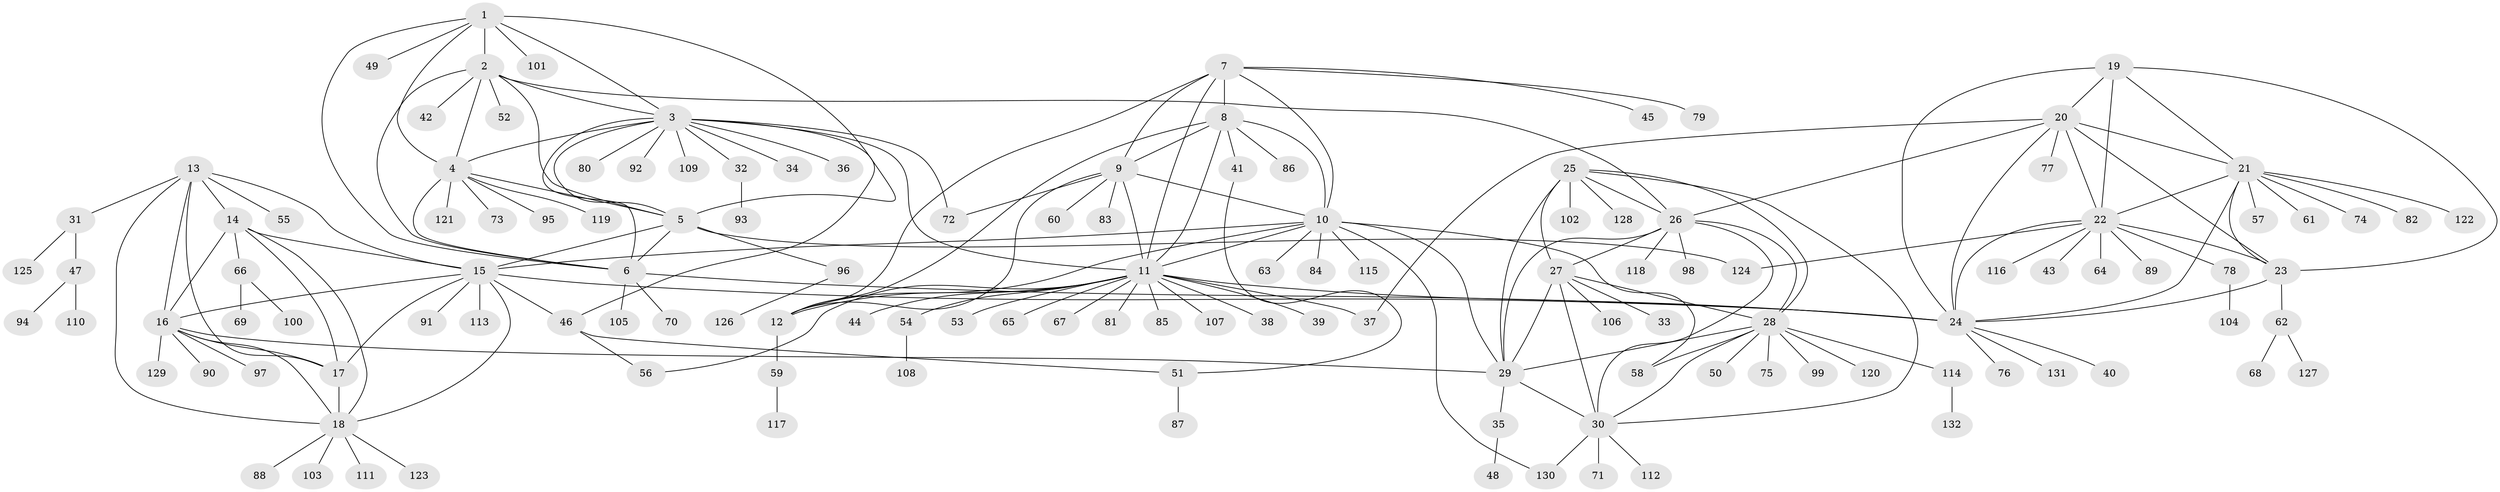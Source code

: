 // Generated by graph-tools (version 1.1) at 2025/37/03/09/25 02:37:17]
// undirected, 132 vertices, 195 edges
graph export_dot {
graph [start="1"]
  node [color=gray90,style=filled];
  1;
  2;
  3;
  4;
  5;
  6;
  7;
  8;
  9;
  10;
  11;
  12;
  13;
  14;
  15;
  16;
  17;
  18;
  19;
  20;
  21;
  22;
  23;
  24;
  25;
  26;
  27;
  28;
  29;
  30;
  31;
  32;
  33;
  34;
  35;
  36;
  37;
  38;
  39;
  40;
  41;
  42;
  43;
  44;
  45;
  46;
  47;
  48;
  49;
  50;
  51;
  52;
  53;
  54;
  55;
  56;
  57;
  58;
  59;
  60;
  61;
  62;
  63;
  64;
  65;
  66;
  67;
  68;
  69;
  70;
  71;
  72;
  73;
  74;
  75;
  76;
  77;
  78;
  79;
  80;
  81;
  82;
  83;
  84;
  85;
  86;
  87;
  88;
  89;
  90;
  91;
  92;
  93;
  94;
  95;
  96;
  97;
  98;
  99;
  100;
  101;
  102;
  103;
  104;
  105;
  106;
  107;
  108;
  109;
  110;
  111;
  112;
  113;
  114;
  115;
  116;
  117;
  118;
  119;
  120;
  121;
  122;
  123;
  124;
  125;
  126;
  127;
  128;
  129;
  130;
  131;
  132;
  1 -- 2;
  1 -- 3;
  1 -- 4;
  1 -- 5;
  1 -- 6;
  1 -- 49;
  1 -- 101;
  2 -- 3;
  2 -- 4;
  2 -- 5;
  2 -- 6;
  2 -- 26;
  2 -- 42;
  2 -- 52;
  3 -- 4;
  3 -- 5;
  3 -- 6;
  3 -- 11;
  3 -- 32;
  3 -- 34;
  3 -- 36;
  3 -- 46;
  3 -- 72;
  3 -- 80;
  3 -- 92;
  3 -- 109;
  4 -- 5;
  4 -- 6;
  4 -- 73;
  4 -- 95;
  4 -- 119;
  4 -- 121;
  5 -- 6;
  5 -- 15;
  5 -- 96;
  5 -- 124;
  6 -- 24;
  6 -- 70;
  6 -- 105;
  7 -- 8;
  7 -- 9;
  7 -- 10;
  7 -- 11;
  7 -- 12;
  7 -- 45;
  7 -- 79;
  8 -- 9;
  8 -- 10;
  8 -- 11;
  8 -- 12;
  8 -- 41;
  8 -- 86;
  9 -- 10;
  9 -- 11;
  9 -- 12;
  9 -- 60;
  9 -- 72;
  9 -- 83;
  10 -- 11;
  10 -- 12;
  10 -- 15;
  10 -- 29;
  10 -- 58;
  10 -- 63;
  10 -- 84;
  10 -- 115;
  10 -- 130;
  11 -- 12;
  11 -- 24;
  11 -- 37;
  11 -- 38;
  11 -- 39;
  11 -- 44;
  11 -- 53;
  11 -- 54;
  11 -- 56;
  11 -- 65;
  11 -- 67;
  11 -- 81;
  11 -- 85;
  11 -- 107;
  12 -- 59;
  13 -- 14;
  13 -- 15;
  13 -- 16;
  13 -- 17;
  13 -- 18;
  13 -- 31;
  13 -- 55;
  14 -- 15;
  14 -- 16;
  14 -- 17;
  14 -- 18;
  14 -- 66;
  15 -- 16;
  15 -- 17;
  15 -- 18;
  15 -- 24;
  15 -- 46;
  15 -- 91;
  15 -- 113;
  16 -- 17;
  16 -- 18;
  16 -- 29;
  16 -- 90;
  16 -- 97;
  16 -- 129;
  17 -- 18;
  18 -- 88;
  18 -- 103;
  18 -- 111;
  18 -- 123;
  19 -- 20;
  19 -- 21;
  19 -- 22;
  19 -- 23;
  19 -- 24;
  20 -- 21;
  20 -- 22;
  20 -- 23;
  20 -- 24;
  20 -- 26;
  20 -- 37;
  20 -- 77;
  21 -- 22;
  21 -- 23;
  21 -- 24;
  21 -- 57;
  21 -- 61;
  21 -- 74;
  21 -- 82;
  21 -- 122;
  22 -- 23;
  22 -- 24;
  22 -- 43;
  22 -- 64;
  22 -- 78;
  22 -- 89;
  22 -- 116;
  22 -- 124;
  23 -- 24;
  23 -- 62;
  24 -- 40;
  24 -- 76;
  24 -- 131;
  25 -- 26;
  25 -- 27;
  25 -- 28;
  25 -- 29;
  25 -- 30;
  25 -- 102;
  25 -- 128;
  26 -- 27;
  26 -- 28;
  26 -- 29;
  26 -- 30;
  26 -- 98;
  26 -- 118;
  27 -- 28;
  27 -- 29;
  27 -- 30;
  27 -- 33;
  27 -- 106;
  28 -- 29;
  28 -- 30;
  28 -- 50;
  28 -- 58;
  28 -- 75;
  28 -- 99;
  28 -- 114;
  28 -- 120;
  29 -- 30;
  29 -- 35;
  30 -- 71;
  30 -- 112;
  30 -- 130;
  31 -- 47;
  31 -- 125;
  32 -- 93;
  35 -- 48;
  41 -- 51;
  46 -- 51;
  46 -- 56;
  47 -- 94;
  47 -- 110;
  51 -- 87;
  54 -- 108;
  59 -- 117;
  62 -- 68;
  62 -- 127;
  66 -- 69;
  66 -- 100;
  78 -- 104;
  96 -- 126;
  114 -- 132;
}
